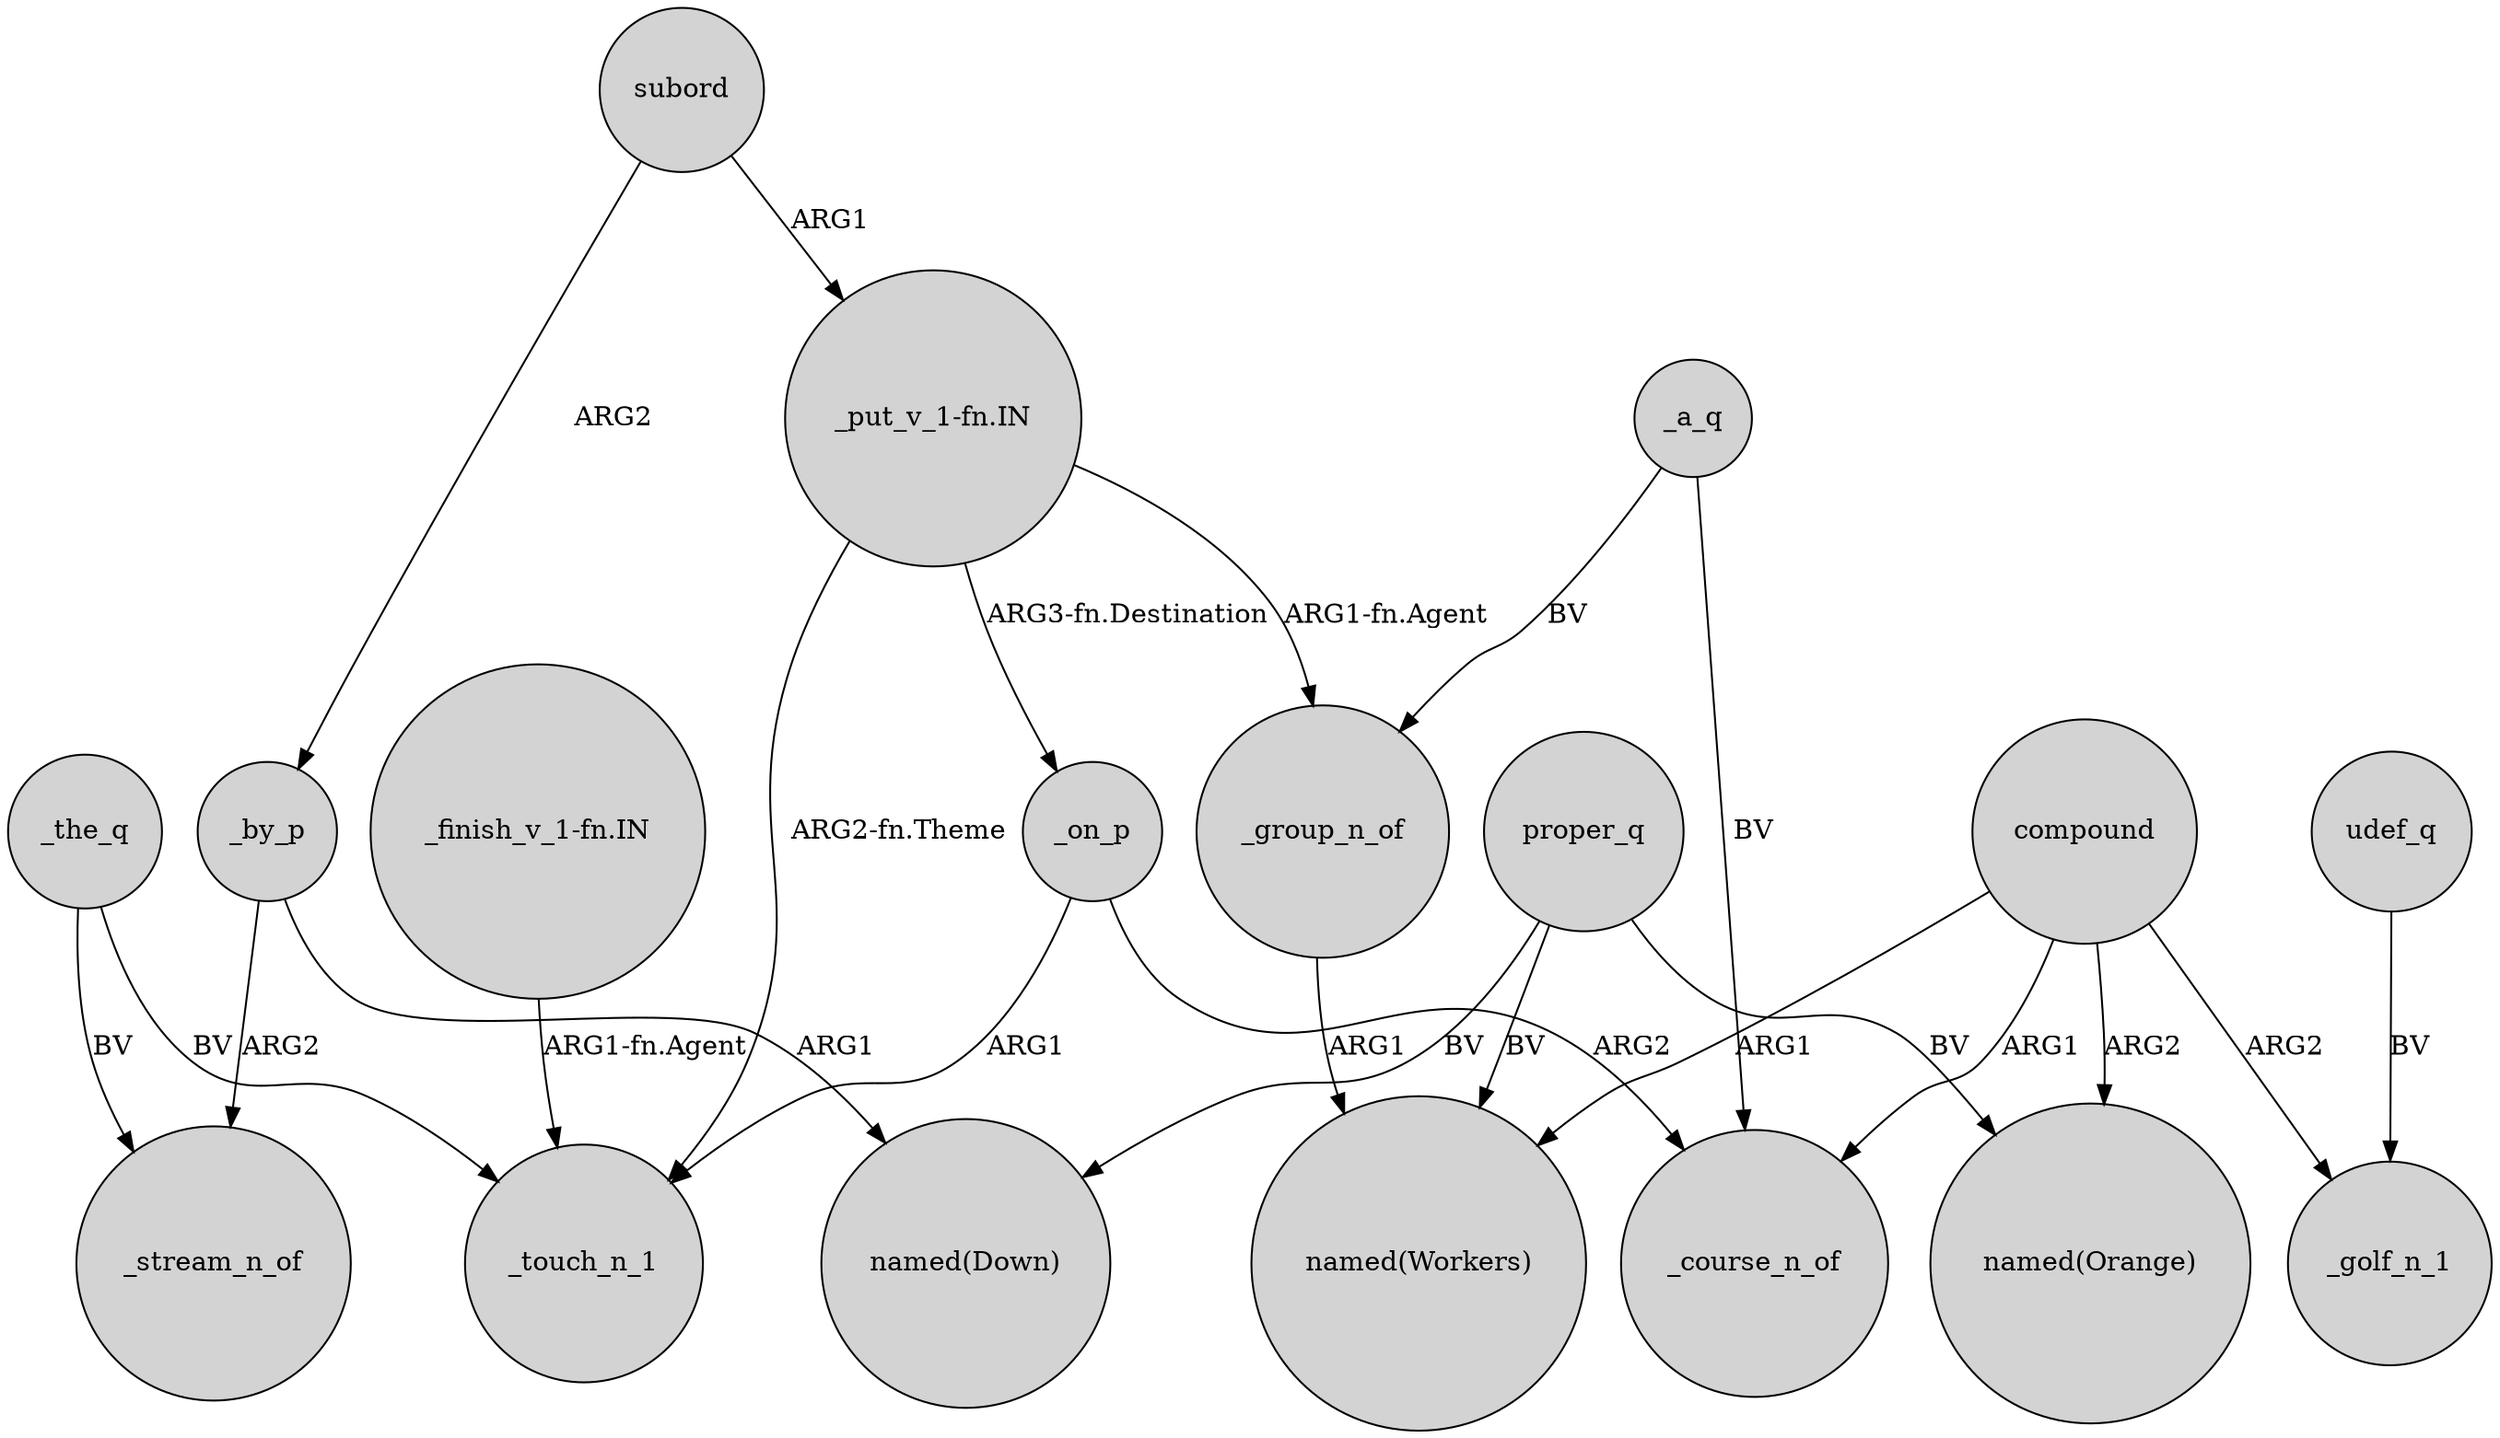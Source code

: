 digraph {
	node [shape=circle style=filled]
	subord -> "_put_v_1-fn.IN" [label=ARG1]
	proper_q -> "named(Down)" [label=BV]
	_by_p -> "named(Down)" [label=ARG1]
	_the_q -> _stream_n_of [label=BV]
	_on_p -> _touch_n_1 [label=ARG1]
	compound -> "named(Orange)" [label=ARG2]
	"_put_v_1-fn.IN" -> _on_p [label="ARG3-fn.Destination"]
	_by_p -> _stream_n_of [label=ARG2]
	_a_q -> _course_n_of [label=BV]
	_the_q -> _touch_n_1 [label=BV]
	compound -> _course_n_of [label=ARG1]
	_group_n_of -> "named(Workers)" [label=ARG1]
	compound -> _golf_n_1 [label=ARG2]
	subord -> _by_p [label=ARG2]
	proper_q -> "named(Orange)" [label=BV]
	compound -> "named(Workers)" [label=ARG1]
	"_put_v_1-fn.IN" -> _touch_n_1 [label="ARG2-fn.Theme"]
	"_put_v_1-fn.IN" -> _group_n_of [label="ARG1-fn.Agent"]
	proper_q -> "named(Workers)" [label=BV]
	"_finish_v_1-fn.IN" -> _touch_n_1 [label="ARG1-fn.Agent"]
	_a_q -> _group_n_of [label=BV]
	udef_q -> _golf_n_1 [label=BV]
	_on_p -> _course_n_of [label=ARG2]
}

